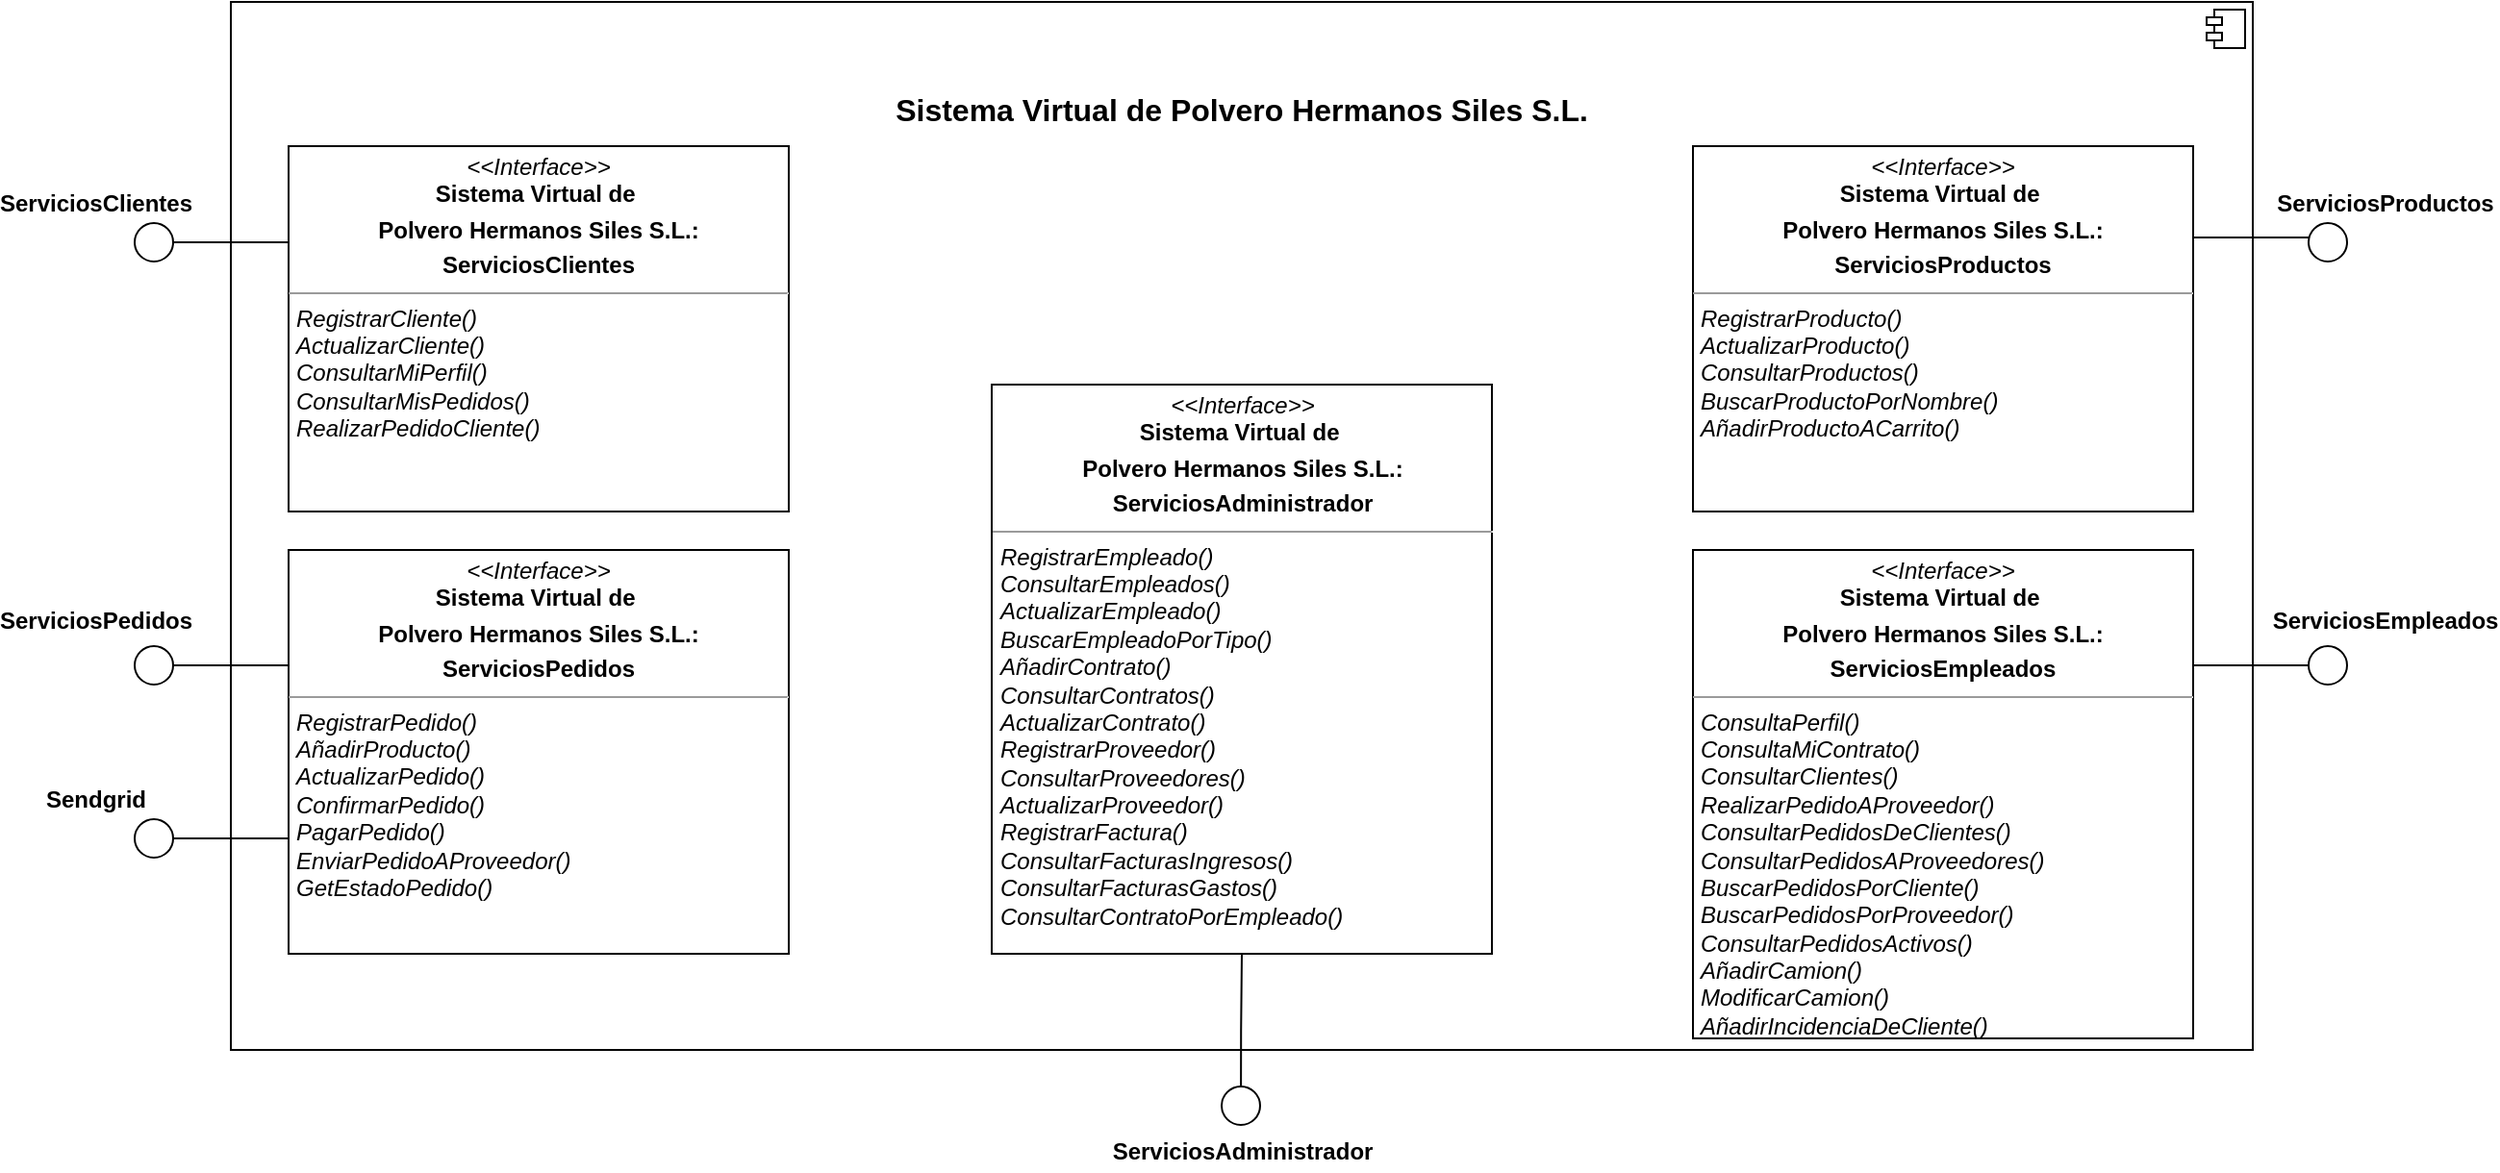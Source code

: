 <mxfile version="14.2.7" type="device"><diagram id="bIbqRtzF2yHmkjVtF5SZ" name="Page-1"><mxGraphModel dx="1422" dy="763" grid="0" gridSize="10" guides="0" tooltips="1" connect="1" arrows="1" fold="1" page="0" pageScale="1" pageWidth="827" pageHeight="1169" math="0" shadow="0"><root><mxCell id="0"/><mxCell id="1" parent="0"/><mxCell id="0OEKfoohq0oZQzU5vVc0-1" value="&lt;p style=&quot;margin: 0px ; margin-top: 6px ; text-align: center&quot;&gt;&lt;b&gt;&lt;br&gt;&lt;/b&gt;&lt;/p&gt;&lt;p style=&quot;margin: 0px ; margin-top: 6px ; text-align: center&quot;&gt;&lt;b&gt;&lt;br&gt;&lt;/b&gt;&lt;/p&gt;&lt;p style=&quot;margin: 0px ; margin-top: 6px ; text-align: center&quot;&gt;&lt;b&gt;&lt;font style=&quot;font-size: 16px&quot;&gt;Sistema Virtual de Polvero Hermanos Siles S.L.&lt;/font&gt;&lt;/b&gt;&lt;br&gt;&lt;/p&gt;" style="align=left;overflow=fill;html=1;dropTarget=0;" parent="1" vertex="1"><mxGeometry x="270" y="295" width="1051" height="545" as="geometry"/></mxCell><mxCell id="0OEKfoohq0oZQzU5vVc0-2" value="" style="shape=component;jettyWidth=8;jettyHeight=4;" parent="0OEKfoohq0oZQzU5vVc0-1" vertex="1"><mxGeometry x="1" width="20" height="20" relative="1" as="geometry"><mxPoint x="-24" y="4" as="offset"/></mxGeometry></mxCell><mxCell id="0OEKfoohq0oZQzU5vVc0-3" value="&lt;p style=&quot;margin: 0px ; margin-top: 4px ; text-align: center&quot;&gt;&lt;i&gt;&amp;lt;&amp;lt;Interface&amp;gt;&amp;gt;&lt;/i&gt;&lt;br&gt;&lt;b&gt;Sistema Virtual de&amp;nbsp;&lt;/b&gt;&lt;br&gt;&lt;/p&gt;&lt;p style=&quot;margin: 0px ; margin-top: 4px ; text-align: center&quot;&gt;&lt;b&gt;Polvero Hermanos Siles S.L.:&lt;/b&gt;&lt;br&gt;&lt;/p&gt;&lt;p style=&quot;margin: 0px ; margin-top: 4px ; text-align: center&quot;&gt;&lt;b&gt;ServiciosClientes&lt;/b&gt;&lt;/p&gt;&lt;hr size=&quot;1&quot;&gt;&lt;p style=&quot;margin: 0px ; margin-left: 4px&quot;&gt;&lt;i&gt;RegistrarCliente()&lt;/i&gt;&lt;/p&gt;&lt;p style=&quot;margin: 0px ; margin-left: 4px&quot;&gt;&lt;i&gt;ActualizarCliente()&lt;/i&gt;&lt;/p&gt;&lt;p style=&quot;margin: 0px ; margin-left: 4px&quot;&gt;&lt;i&gt;ConsultarMiPerfil()&lt;/i&gt;&lt;/p&gt;&lt;p style=&quot;margin: 0px ; margin-left: 4px&quot;&gt;&lt;i&gt;ConsultarMisPedidos()&lt;/i&gt;&lt;/p&gt;&lt;p style=&quot;margin: 0px ; margin-left: 4px&quot;&gt;&lt;i&gt;RealizarPedidoCliente()&lt;/i&gt;&lt;/p&gt;" style="verticalAlign=top;align=left;overflow=fill;fontSize=12;fontFamily=Helvetica;html=1;" parent="1" vertex="1"><mxGeometry x="300" y="370" width="260" height="190" as="geometry"/></mxCell><mxCell id="0OEKfoohq0oZQzU5vVc0-4" value="&lt;p style=&quot;margin: 0px ; margin-top: 4px ; text-align: center&quot;&gt;&lt;i&gt;&amp;lt;&amp;lt;Interface&amp;gt;&amp;gt;&lt;/i&gt;&lt;br&gt;&lt;b&gt;Sistema Virtual de&amp;nbsp;&lt;/b&gt;&lt;br&gt;&lt;/p&gt;&lt;p style=&quot;margin: 0px ; margin-top: 4px ; text-align: center&quot;&gt;&lt;b&gt;Polvero Hermanos Siles S.L.:&lt;/b&gt;&lt;br&gt;&lt;/p&gt;&lt;p style=&quot;margin: 0px ; margin-top: 4px ; text-align: center&quot;&gt;&lt;b&gt;ServiciosAdministrador&lt;/b&gt;&lt;/p&gt;&lt;hr size=&quot;1&quot;&gt;&lt;p style=&quot;margin: 0px ; margin-left: 4px&quot;&gt;&lt;i&gt;RegistrarEmpleado()&lt;/i&gt;&lt;/p&gt;&lt;p style=&quot;margin: 0px ; margin-left: 4px&quot;&gt;&lt;i&gt;ConsultarEmpleados()&lt;/i&gt;&lt;/p&gt;&lt;p style=&quot;margin: 0px ; margin-left: 4px&quot;&gt;&lt;i&gt;ActualizarEmpleado()&lt;br&gt;&lt;/i&gt;&lt;/p&gt;&lt;p style=&quot;margin: 0px ; margin-left: 4px&quot;&gt;&lt;i&gt;BuscarEmpleadoPorTipo()&lt;/i&gt;&lt;/p&gt;&lt;p style=&quot;margin: 0px ; margin-left: 4px&quot;&gt;&lt;i&gt;AñadirContrato()&lt;/i&gt;&lt;/p&gt;&lt;p style=&quot;margin: 0px ; margin-left: 4px&quot;&gt;&lt;i&gt;ConsultarContratos()&lt;/i&gt;&lt;/p&gt;&lt;p style=&quot;margin: 0px ; margin-left: 4px&quot;&gt;&lt;i&gt;ActualizarContrato()&lt;/i&gt;&lt;/p&gt;&lt;p style=&quot;margin: 0px ; margin-left: 4px&quot;&gt;&lt;i&gt;RegistrarProveedor()&lt;/i&gt;&lt;/p&gt;&lt;p style=&quot;margin: 0px ; margin-left: 4px&quot;&gt;&lt;i&gt;ConsultarProveedores()&lt;/i&gt;&lt;/p&gt;&lt;p style=&quot;margin: 0px ; margin-left: 4px&quot;&gt;&lt;i&gt;ActualizarProveedor()&lt;/i&gt;&lt;/p&gt;&lt;p style=&quot;margin: 0px ; margin-left: 4px&quot;&gt;&lt;i&gt;RegistrarFactura()&lt;/i&gt;&lt;/p&gt;&lt;p style=&quot;margin: 0px ; margin-left: 4px&quot;&gt;&lt;i&gt;ConsultarFacturasIngresos()&lt;/i&gt;&lt;/p&gt;&lt;p style=&quot;margin: 0px ; margin-left: 4px&quot;&gt;&lt;i&gt;ConsultarFacturasGastos()&lt;/i&gt;&lt;/p&gt;&lt;p style=&quot;margin: 0px ; margin-left: 4px&quot;&gt;&lt;i&gt;ConsultarContratoPorEmpleado()&lt;/i&gt;&lt;/p&gt;" style="verticalAlign=top;align=left;overflow=fill;fontSize=12;fontFamily=Helvetica;html=1;" parent="1" vertex="1"><mxGeometry x="665.5" y="494" width="260" height="296" as="geometry"/></mxCell><mxCell id="0OEKfoohq0oZQzU5vVc0-5" value="&lt;p style=&quot;margin: 0px ; margin-top: 4px ; text-align: center&quot;&gt;&lt;i&gt;&amp;lt;&amp;lt;Interface&amp;gt;&amp;gt;&lt;/i&gt;&lt;br&gt;&lt;b&gt;Sistema Virtual de&amp;nbsp;&lt;/b&gt;&lt;br&gt;&lt;/p&gt;&lt;p style=&quot;margin: 0px ; margin-top: 4px ; text-align: center&quot;&gt;&lt;b&gt;Polvero Hermanos Siles S.L.:&lt;/b&gt;&lt;br&gt;&lt;/p&gt;&lt;p style=&quot;margin: 0px ; margin-top: 4px ; text-align: center&quot;&gt;&lt;b&gt;ServiciosProductos&lt;/b&gt;&lt;/p&gt;&lt;hr size=&quot;1&quot;&gt;&lt;p style=&quot;margin: 0px ; margin-left: 4px&quot;&gt;&lt;i&gt;RegistrarProducto()&lt;/i&gt;&lt;/p&gt;&lt;p style=&quot;margin: 0px ; margin-left: 4px&quot;&gt;&lt;i&gt;ActualizarProducto()&lt;/i&gt;&lt;/p&gt;&lt;p style=&quot;margin: 0px ; margin-left: 4px&quot;&gt;&lt;i&gt;ConsultarProductos()&lt;/i&gt;&lt;/p&gt;&lt;p style=&quot;margin: 0px ; margin-left: 4px&quot;&gt;&lt;i&gt;BuscarProductoPorNombre()&lt;/i&gt;&lt;/p&gt;&lt;p style=&quot;margin: 0px ; margin-left: 4px&quot;&gt;&lt;i&gt;AñadirProductoACarrito()&lt;/i&gt;&lt;/p&gt;&lt;p style=&quot;margin: 0px ; margin-left: 4px&quot;&gt;&lt;br&gt;&lt;/p&gt;&lt;p style=&quot;margin: 0px ; margin-left: 4px&quot;&gt;&lt;br&gt;&lt;/p&gt;&lt;p style=&quot;margin: 0px ; margin-left: 4px&quot;&gt;&lt;br&gt;&lt;/p&gt;" style="verticalAlign=top;align=left;overflow=fill;fontSize=12;fontFamily=Helvetica;html=1;" parent="1" vertex="1"><mxGeometry x="1030" y="370" width="260" height="190" as="geometry"/></mxCell><mxCell id="0OEKfoohq0oZQzU5vVc0-6" value="&lt;p style=&quot;margin: 0px ; margin-top: 4px ; text-align: center&quot;&gt;&lt;i&gt;&amp;lt;&amp;lt;Interface&amp;gt;&amp;gt;&lt;/i&gt;&lt;br&gt;&lt;b&gt;Sistema Virtual de&amp;nbsp;&lt;/b&gt;&lt;br&gt;&lt;/p&gt;&lt;p style=&quot;margin: 0px ; margin-top: 4px ; text-align: center&quot;&gt;&lt;b&gt;Polvero Hermanos Siles S.L.:&lt;/b&gt;&lt;br&gt;&lt;/p&gt;&lt;p style=&quot;margin: 0px ; margin-top: 4px ; text-align: center&quot;&gt;&lt;b&gt;ServiciosEmpleados&lt;/b&gt;&lt;/p&gt;&lt;hr size=&quot;1&quot;&gt;&lt;p style=&quot;margin: 0px ; margin-left: 4px&quot;&gt;&lt;i&gt;ConsultaPerfil()&lt;/i&gt;&lt;/p&gt;&lt;p style=&quot;margin: 0px ; margin-left: 4px&quot;&gt;&lt;i&gt;ConsultaMiContrato()&lt;/i&gt;&lt;/p&gt;&lt;p style=&quot;margin: 0px ; margin-left: 4px&quot;&gt;&lt;i&gt;ConsultarClientes()&lt;/i&gt;&lt;/p&gt;&lt;p style=&quot;margin: 0px ; margin-left: 4px&quot;&gt;&lt;i&gt;RealizarPedidoAProveedor()&lt;/i&gt;&lt;/p&gt;&lt;p style=&quot;margin: 0px ; margin-left: 4px&quot;&gt;&lt;i&gt;ConsultarPedidosDeClientes()&lt;/i&gt;&lt;/p&gt;&lt;p style=&quot;margin: 0px ; margin-left: 4px&quot;&gt;&lt;i&gt;ConsultarPedidosAProveedores()&lt;/i&gt;&lt;/p&gt;&lt;p style=&quot;margin: 0px ; margin-left: 4px&quot;&gt;&lt;i&gt;BuscarPedidosPorCliente()&lt;/i&gt;&lt;/p&gt;&lt;p style=&quot;margin: 0px ; margin-left: 4px&quot;&gt;&lt;i&gt;BuscarPedidosPorProveedor()&lt;/i&gt;&lt;/p&gt;&lt;p style=&quot;margin: 0px ; margin-left: 4px&quot;&gt;&lt;i&gt;ConsultarPedidosActivos()&lt;/i&gt;&lt;/p&gt;&lt;p style=&quot;margin: 0px ; margin-left: 4px&quot;&gt;&lt;i&gt;AñadirCamion()&lt;/i&gt;&lt;/p&gt;&lt;p style=&quot;margin: 0px ; margin-left: 4px&quot;&gt;&lt;i&gt;ModificarCamion()&lt;/i&gt;&lt;/p&gt;&lt;p style=&quot;margin: 0px ; margin-left: 4px&quot;&gt;&lt;i&gt;AñadirIncidenciaDeCliente()&lt;/i&gt;&lt;/p&gt;" style="verticalAlign=top;align=left;overflow=fill;fontSize=12;fontFamily=Helvetica;html=1;" parent="1" vertex="1"><mxGeometry x="1030" y="580" width="260" height="254" as="geometry"/></mxCell><mxCell id="0OEKfoohq0oZQzU5vVc0-7" value="&lt;p style=&quot;margin: 0px ; margin-top: 4px ; text-align: center&quot;&gt;&lt;i&gt;&amp;lt;&amp;lt;Interface&amp;gt;&amp;gt;&lt;/i&gt;&lt;br&gt;&lt;b&gt;Sistema Virtual de&amp;nbsp;&lt;/b&gt;&lt;br&gt;&lt;/p&gt;&lt;p style=&quot;margin: 0px ; margin-top: 4px ; text-align: center&quot;&gt;&lt;b&gt;Polvero Hermanos Siles S.L.:&lt;/b&gt;&lt;br&gt;&lt;/p&gt;&lt;p style=&quot;margin: 0px ; margin-top: 4px ; text-align: center&quot;&gt;&lt;b&gt;ServiciosPedidos&lt;/b&gt;&lt;/p&gt;&lt;hr size=&quot;1&quot;&gt;&lt;p style=&quot;margin: 0px ; margin-left: 4px&quot;&gt;&lt;i&gt;RegistrarPedido()&lt;/i&gt;&lt;/p&gt;&lt;p style=&quot;margin: 0px ; margin-left: 4px&quot;&gt;&lt;i&gt;AñadirProducto()&lt;/i&gt;&lt;/p&gt;&lt;p style=&quot;margin: 0px ; margin-left: 4px&quot;&gt;&lt;i&gt;ActualizarPedido()&lt;/i&gt;&lt;/p&gt;&lt;p style=&quot;margin: 0px ; margin-left: 4px&quot;&gt;&lt;i&gt;ConfirmarPedido()&lt;/i&gt;&lt;/p&gt;&lt;p style=&quot;margin: 0px ; margin-left: 4px&quot;&gt;&lt;i&gt;PagarPedido()&lt;/i&gt;&lt;/p&gt;&lt;p style=&quot;margin: 0px ; margin-left: 4px&quot;&gt;&lt;i&gt;EnviarPedidoAProveedor()&lt;/i&gt;&lt;/p&gt;&lt;p style=&quot;margin: 0px ; margin-left: 4px&quot;&gt;&lt;i&gt;GetEstadoPedido()&lt;/i&gt;&lt;/p&gt;" style="verticalAlign=top;align=left;overflow=fill;fontSize=12;fontFamily=Helvetica;html=1;" parent="1" vertex="1"><mxGeometry x="300" y="580" width="260" height="210" as="geometry"/></mxCell><mxCell id="0OEKfoohq0oZQzU5vVc0-8" value="" style="rounded=0;orthogonalLoop=1;jettySize=auto;html=1;endArrow=none;endFill=0;" parent="1" target="0OEKfoohq0oZQzU5vVc0-10" edge="1"><mxGeometry relative="1" as="geometry"><mxPoint x="300" y="420" as="sourcePoint"/></mxGeometry></mxCell><mxCell id="0OEKfoohq0oZQzU5vVc0-10" value="" style="ellipse;whiteSpace=wrap;html=1;fontFamily=Helvetica;fontSize=12;fontColor=#000000;align=center;strokeColor=#000000;fillColor=#ffffff;points=[];aspect=fixed;resizable=1;direction=south;" parent="1" vertex="1"><mxGeometry x="220" y="410" width="20" height="20" as="geometry"/></mxCell><mxCell id="0OEKfoohq0oZQzU5vVc0-14" value="" style="edgeStyle=orthogonalEdgeStyle;rounded=0;orthogonalLoop=1;jettySize=auto;html=1;endArrow=none;endFill=0;entryX=0.5;entryY=1;entryDx=0;entryDy=0;exitX=-0.007;exitY=0.497;exitDx=0;exitDy=0;exitPerimeter=0;" parent="1" source="0OEKfoohq0oZQzU5vVc0-12" target="0OEKfoohq0oZQzU5vVc0-4" edge="1"><mxGeometry relative="1" as="geometry"><mxPoint x="239" y="638" as="sourcePoint"/><Array as="points"><mxPoint x="795" y="830"/><mxPoint x="795" y="830"/></Array></mxGeometry></mxCell><mxCell id="0OEKfoohq0oZQzU5vVc0-12" value="" style="ellipse;whiteSpace=wrap;html=1;fontFamily=Helvetica;fontSize=12;fontColor=#000000;align=center;strokeColor=#000000;fillColor=#ffffff;points=[];aspect=fixed;resizable=1;direction=south;" parent="1" vertex="1"><mxGeometry x="785" y="859" width="20" height="20" as="geometry"/></mxCell><mxCell id="0OEKfoohq0oZQzU5vVc0-18" value="" style="edgeStyle=orthogonalEdgeStyle;rounded=0;orthogonalLoop=1;jettySize=auto;html=1;endArrow=none;endFill=0;entryX=1;entryY=0.25;entryDx=0;entryDy=0;" parent="1" source="0OEKfoohq0oZQzU5vVc0-15" target="0OEKfoohq0oZQzU5vVc0-6" edge="1"><mxGeometry relative="1" as="geometry"><Array as="points"><mxPoint x="1340" y="640"/><mxPoint x="1340" y="640"/></Array></mxGeometry></mxCell><mxCell id="0OEKfoohq0oZQzU5vVc0-15" value="" style="ellipse;whiteSpace=wrap;html=1;fontFamily=Helvetica;fontSize=12;fontColor=#000000;align=center;strokeColor=#000000;fillColor=#ffffff;points=[];aspect=fixed;resizable=1;direction=south;" parent="1" vertex="1"><mxGeometry x="1350" y="630" width="20" height="20" as="geometry"/></mxCell><mxCell id="0OEKfoohq0oZQzU5vVc0-17" value="" style="edgeStyle=orthogonalEdgeStyle;rounded=0;orthogonalLoop=1;jettySize=auto;html=1;endArrow=none;endFill=0;entryX=1;entryY=0.25;entryDx=0;entryDy=0;" parent="1" source="0OEKfoohq0oZQzU5vVc0-16" target="0OEKfoohq0oZQzU5vVc0-5" edge="1"><mxGeometry relative="1" as="geometry"><Array as="points"><mxPoint x="1325" y="418"/></Array></mxGeometry></mxCell><mxCell id="0OEKfoohq0oZQzU5vVc0-16" value="" style="ellipse;whiteSpace=wrap;html=1;fontFamily=Helvetica;fontSize=12;fontColor=#000000;align=center;strokeColor=#000000;fillColor=#ffffff;points=[];aspect=fixed;resizable=1;direction=south;" parent="1" vertex="1"><mxGeometry x="1350" y="410" width="20" height="20" as="geometry"/></mxCell><mxCell id="0OEKfoohq0oZQzU5vVc0-22" style="edgeStyle=orthogonalEdgeStyle;rounded=0;orthogonalLoop=1;jettySize=auto;html=1;endArrow=none;endFill=0;exitX=0.5;exitY=0.05;exitDx=0;exitDy=0;exitPerimeter=0;" parent="1" source="0OEKfoohq0oZQzU5vVc0-19" target="0OEKfoohq0oZQzU5vVc0-7" edge="1"><mxGeometry relative="1" as="geometry"><Array as="points"><mxPoint x="290" y="640"/><mxPoint x="290" y="640"/></Array></mxGeometry></mxCell><mxCell id="0OEKfoohq0oZQzU5vVc0-19" value="" style="ellipse;whiteSpace=wrap;html=1;fontFamily=Helvetica;fontSize=12;fontColor=#000000;align=center;strokeColor=#000000;fillColor=#ffffff;points=[];aspect=fixed;resizable=1;direction=south;" parent="1" vertex="1"><mxGeometry x="220" y="630" width="20" height="20" as="geometry"/></mxCell><mxCell id="0OEKfoohq0oZQzU5vVc0-21" style="edgeStyle=orthogonalEdgeStyle;rounded=0;orthogonalLoop=1;jettySize=auto;html=1;endArrow=none;endFill=0;" parent="1" source="0OEKfoohq0oZQzU5vVc0-20" target="0OEKfoohq0oZQzU5vVc0-7" edge="1"><mxGeometry relative="1" as="geometry"><Array as="points"><mxPoint x="260" y="730"/><mxPoint x="260" y="730"/></Array></mxGeometry></mxCell><mxCell id="0OEKfoohq0oZQzU5vVc0-23" value="&lt;b&gt;ServiciosClientes&lt;/b&gt;" style="text;html=1;strokeColor=none;fillColor=none;align=center;verticalAlign=middle;whiteSpace=wrap;rounded=0;" parent="1" vertex="1"><mxGeometry x="180" y="390" width="40" height="20" as="geometry"/></mxCell><mxCell id="0OEKfoohq0oZQzU5vVc0-24" value="&lt;b&gt;ServiciosAdministrador&lt;/b&gt;" style="text;html=1;strokeColor=none;fillColor=none;align=center;verticalAlign=middle;whiteSpace=wrap;rounded=0;" parent="1" vertex="1"><mxGeometry x="776" y="883" width="40" height="20" as="geometry"/></mxCell><mxCell id="0OEKfoohq0oZQzU5vVc0-25" value="&lt;b&gt;ServiciosPedidos&lt;/b&gt;" style="text;html=1;strokeColor=none;fillColor=none;align=center;verticalAlign=middle;whiteSpace=wrap;rounded=0;" parent="1" vertex="1"><mxGeometry x="180" y="607" width="40" height="20" as="geometry"/></mxCell><mxCell id="0OEKfoohq0oZQzU5vVc0-26" value="&lt;b&gt;Sendgrid&lt;/b&gt;" style="text;html=1;strokeColor=none;fillColor=none;align=center;verticalAlign=middle;whiteSpace=wrap;rounded=0;" parent="1" vertex="1"><mxGeometry x="180" y="700" width="40" height="20" as="geometry"/></mxCell><mxCell id="0OEKfoohq0oZQzU5vVc0-27" value="&lt;b&gt;ServiciosProductos&lt;/b&gt;" style="text;html=1;strokeColor=none;fillColor=none;align=center;verticalAlign=middle;whiteSpace=wrap;rounded=0;" parent="1" vertex="1"><mxGeometry x="1370" y="390" width="40" height="20" as="geometry"/></mxCell><mxCell id="0OEKfoohq0oZQzU5vVc0-28" value="&lt;b&gt;ServiciosEmpleados&lt;/b&gt;" style="text;html=1;strokeColor=none;fillColor=none;align=center;verticalAlign=middle;whiteSpace=wrap;rounded=0;" parent="1" vertex="1"><mxGeometry x="1370" y="607" width="40" height="20" as="geometry"/></mxCell><mxCell id="0OEKfoohq0oZQzU5vVc0-20" value="" style="ellipse;whiteSpace=wrap;html=1;fontFamily=Helvetica;fontSize=12;fontColor=#000000;align=center;strokeColor=#000000;fillColor=#ffffff;points=[];aspect=fixed;resizable=1;direction=south;" parent="1" vertex="1"><mxGeometry x="220" y="720" width="20" height="20" as="geometry"/></mxCell></root></mxGraphModel></diagram></mxfile>